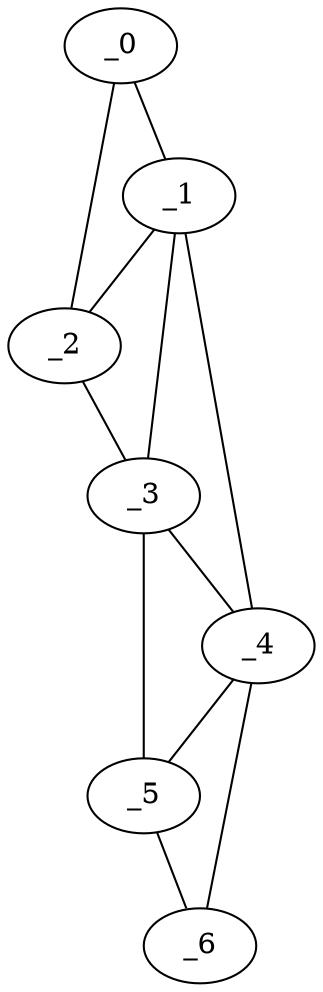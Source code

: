 graph "obj38__5.gxl" {
	_0	 [x=5,
		y=58];
	_1	 [x=11,
		y=59];
	_0 -- _1	 [valence=1];
	_2	 [x=29,
		y=49];
	_0 -- _2	 [valence=1];
	_1 -- _2	 [valence=2];
	_3	 [x=70,
		y=47];
	_1 -- _3	 [valence=1];
	_4	 [x=115,
		y=67];
	_1 -- _4	 [valence=1];
	_2 -- _3	 [valence=1];
	_3 -- _4	 [valence=2];
	_5	 [x=121,
		y=51];
	_3 -- _5	 [valence=1];
	_4 -- _5	 [valence=2];
	_6	 [x=126,
		y=67];
	_4 -- _6	 [valence=1];
	_5 -- _6	 [valence=1];
}
